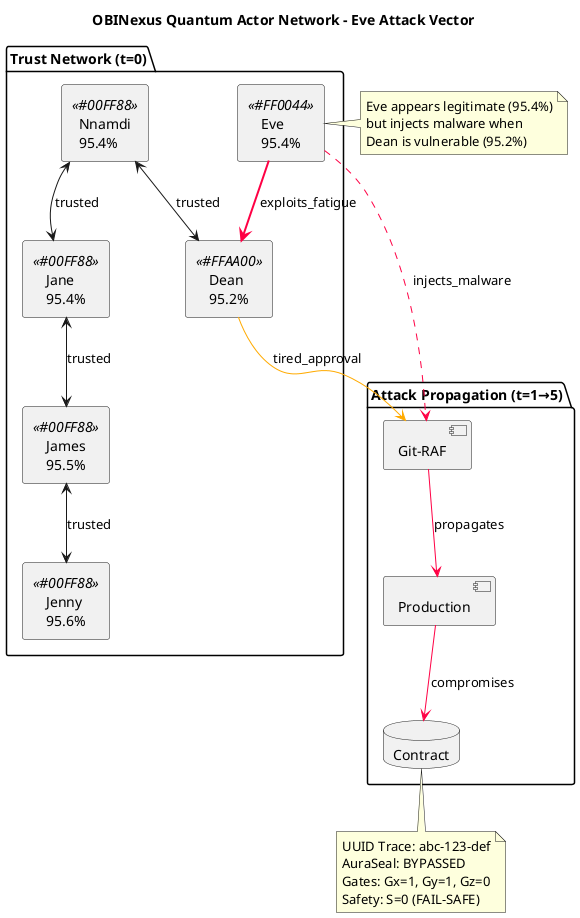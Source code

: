 @startuml Quantum_Actor_Network_Attack

!define GOOD_ACTOR #00FF88
!define VULNERABLE #FFAA00
!define MALICIOUS #FF0044

title OBINexus Quantum Actor Network - Eve Attack Vector

package "Trust Network (t=0)" {
    agent "Nnamdi\n95.4%" as N <<GOOD_ACTOR>>
    agent "Jane\n95.4%" as J <<GOOD_ACTOR>>
    agent "James\n95.5%" as JM <<GOOD_ACTOR>>
    agent "Jenny\n95.6%" as JN <<GOOD_ACTOR>>
    agent "Dean\n95.2%" as D <<VULNERABLE>>
    agent "Eve\n95.4%" as E <<MALICIOUS>>
}

package "Attack Propagation (t=1→5)" {
    component "Git-RAF" as GIT
    component "Production" as PROD
    database "Contract" as CONTRACT
}

' Quantum entanglement connections
N <--> J : trusted
J <--> JM : trusted  
JM <--> JN : trusted
N <--> D : trusted

' Attack vector
E -[#FF0044,bold]-> D : exploits_fatigue
E -[#FF0044,dashed]-> GIT : injects_malware
D -[#FFAA00]-> GIT : tired_approval
GIT -[#FF0044]-> PROD : propagates
PROD -[#FF0044]-> CONTRACT : compromises

note right of E
  Eve appears legitimate (95.4%)
  but injects malware when
  Dean is vulnerable (95.2%)
end note

note bottom of CONTRACT
  UUID Trace: abc-123-def
  AuraSeal: BYPASSED
  Gates: Gx=1, Gy=1, Gz=0
  Safety: S=0 (FAIL-SAFE)
end note

@enduml
